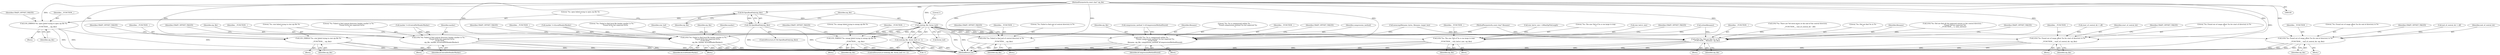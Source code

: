digraph "0_Chrome_d9e316238aee59acf665d80b544cf4e1edfd3349@pointer" {
"1000107" [label="(Call,fd.OpenReadOnly(zip_file))"];
"1000101" [label="(MethodParameterIn,const char* zip_file)"];
"1000106" [label="(Call,!fd.OpenReadOnly(zip_file))"];
"1000110" [label="(Call,LOG_ERRNO(\"%s: open failed trying to open zip file %s\n\",\n              __FUNCTION__, zip_file))"];
"1000119" [label="(Call,stat(zip_file, &stat_buf))"];
"1000118" [label="(Call,stat(zip_file, &stat_buf) == -1)"];
"1000126" [label="(Call,LOG_ERRNO(\"%s: stat failed trying to stat zip file %s\n\",\n              __FUNCTION__, zip_file))"];
"1000139" [label="(Call,LOG(\"%s: The size %ld of %s is too large to map\n\",\n        __FUNCTION__, stat_buf.st_size, zip_file))"];
"1000164" [label="(Call,LOG_ERRNO(\"%s: mmap failed trying to mmap zip file %s\n\",\n              __FUNCTION__, zip_file))"];
"1000207" [label="(Call,LOG(\"%s: Failed to find end of central directory in %s\n\",\n        __FUNCTION__, zip_file))"];
"1000234" [label="(Call,LOG(\"%s: Found out of range offset %u for start of directory in %s\n\",\n        __FUNCTION__, start_of_central_dir, zip_file))"];
"1000252" [label="(Call,LOG(\"%s: Found out of range offset %u for end of directory in %s\n\",\n        __FUNCTION__, end_of_central_dir, zip_file))"];
"1000301" [label="(Call,LOG(\"%s: Failed to find central directory header marker in %s. \"\n          \"Found 0x%x but expected 0x%x\n\", __FUNCTION__,\n          zip_file, marker, kCentralDirHeaderMarker))"];
"1000382" [label="(Call,LOG(\"%s: Failed to find local file header marker in %s. \"\n            \"Found 0x%x but expected 0x%x\n\", __FUNCTION__,\n            zip_file, marker, kLocalHeaderMarker))"];
"1000403" [label="(Call,LOG(\"%s: %s is compressed within %s. \"\n            \"Found compression method %u but expected %u\n\", __FUNCTION__,\n            filename, zip_file, compression_method, kCompressionMethodStored))"];
"1000464" [label="(Call,LOG(\"%s: Did not find %s in %s\n\", __FUNCTION__, filename, zip_file))"];
"1000141" [label="(Identifier,__FUNCTION__)"];
"1000305" [label="(Identifier,marker)"];
"1000119" [label="(Call,stat(zip_file, &stat_buf))"];
"1000169" [label="(Identifier,CRAZY_OFFSET_FAILED)"];
"1000407" [label="(Identifier,zip_file)"];
"1000133" [label="(Call,stat_buf.st_size > kMaxZipFileLength)"];
"1000210" [label="(Identifier,zip_file)"];
"1000466" [label="(Identifier,__FUNCTION__)"];
"1000233" [label="(Block,)"];
"1000235" [label="(Literal,\"%s: Found out of range offset %u for start of directory in %s\n\")"];
"1000140" [label="(Literal,\"%s: The size %ld of %s is too large to map\n\")"];
"1000254" [label="(Identifier,__FUNCTION__)"];
"1000120" [label="(Identifier,zip_file)"];
"1000253" [label="(Literal,\"%s: Found out of range offset %u for end of directory in %s\n\")"];
"1000102" [label="(MethodParameterIn,const char* filename)"];
"1000458" [label="(Call,LOG(\"%s: There are %d extra bytes at the end of the central directory.\n\",\n        __FUNCTION__, end_of_central_dir - off))"];
"1000256" [label="(Identifier,zip_file)"];
"1000308" [label="(Identifier,CRAZY_OFFSET_FAILED)"];
"1000112" [label="(Identifier,__FUNCTION__)"];
"1000107" [label="(Call,fd.OpenReadOnly(zip_file))"];
"1000382" [label="(Call,LOG(\"%s: Failed to find local file header marker in %s. \"\n            \"Found 0x%x but expected 0x%x\n\", __FUNCTION__,\n            zip_file, marker, kLocalHeaderMarker))"];
"1000273" [label="(Call,strlen(filename))"];
"1000212" [label="(Identifier,CRAZY_OFFSET_FAILED)"];
"1000209" [label="(Identifier,__FUNCTION__)"];
"1000234" [label="(Call,LOG(\"%s: Found out of range offset %u for start of directory in %s\n\",\n        __FUNCTION__, start_of_central_dir, zip_file))"];
"1000403" [label="(Call,LOG(\"%s: %s is compressed within %s. \"\n            \"Found compression method %u but expected %u\n\", __FUNCTION__,\n            filename, zip_file, compression_method, kCompressionMethodStored))"];
"1000127" [label="(Literal,\"%s: stat failed trying to stat zip file %s\n\")"];
"1000387" [label="(Identifier,kLocalHeaderMarker)"];
"1000402" [label="(Block,)"];
"1000208" [label="(Literal,\"%s: Failed to find end of central directory in %s\n\")"];
"1000128" [label="(Identifier,__FUNCTION__)"];
"1000206" [label="(Block,)"];
"1000300" [label="(Block,)"];
"1000121" [label="(Call,&stat_buf)"];
"1000131" [label="(Identifier,CRAZY_OFFSET_FAILED)"];
"1000471" [label="(MethodReturn,int)"];
"1000258" [label="(Identifier,CRAZY_OFFSET_FAILED)"];
"1000111" [label="(Literal,\"%s: open failed trying to open zip file %s\n\")"];
"1000465" [label="(Literal,\"%s: Did not find %s in %s\n\")"];
"1000135" [label="(Identifier,stat_buf)"];
"1000165" [label="(Literal,\"%s: mmap failed trying to mmap zip file %s\n\")"];
"1000385" [label="(Identifier,zip_file)"];
"1000304" [label="(Identifier,zip_file)"];
"1000399" [label="(Call,compression_method != kCompressionMethodStored)"];
"1000167" [label="(Identifier,zip_file)"];
"1000101" [label="(MethodParameterIn,const char* zip_file)"];
"1000145" [label="(Identifier,zip_file)"];
"1000126" [label="(Call,LOG_ERRNO(\"%s: stat failed trying to stat zip file %s\n\",\n              __FUNCTION__, zip_file))"];
"1000106" [label="(Call,!fd.OpenReadOnly(zip_file))"];
"1000381" [label="(Block,)"];
"1000164" [label="(Call,LOG_ERRNO(\"%s: mmap failed trying to mmap zip file %s\n\",\n              __FUNCTION__, zip_file))"];
"1000109" [label="(Block,)"];
"1000386" [label="(Identifier,marker)"];
"1000389" [label="(Identifier,CRAZY_OFFSET_FAILED)"];
"1000236" [label="(Identifier,__FUNCTION__)"];
"1000230" [label="(Call,start_of_central_dir > off)"];
"1000142" [label="(Call,stat_buf.st_size)"];
"1000365" [label="(Call,memcmp(filename_bytes, filename, target_len))"];
"1000406" [label="(Identifier,filename)"];
"1000404" [label="(Literal,\"%s: %s is compressed within %s. \"\n            \"Found compression method %u but expected %u\n\")"];
"1000384" [label="(Identifier,__FUNCTION__)"];
"1000303" [label="(Identifier,__FUNCTION__)"];
"1000251" [label="(Block,)"];
"1000166" [label="(Identifier,__FUNCTION__)"];
"1000405" [label="(Identifier,__FUNCTION__)"];
"1000110" [label="(Call,LOG_ERRNO(\"%s: open failed trying to open zip file %s\n\",\n              __FUNCTION__, zip_file))"];
"1000248" [label="(Call,end_of_central_dir > off)"];
"1000378" [label="(Call,marker != kLocalHeaderMarker)"];
"1000411" [label="(Identifier,CRAZY_OFFSET_FAILED)"];
"1000468" [label="(Identifier,zip_file)"];
"1000125" [label="(Block,)"];
"1000147" [label="(Identifier,CRAZY_OFFSET_FAILED)"];
"1000301" [label="(Call,LOG(\"%s: Failed to find central directory header marker in %s. \"\n          \"Found 0x%x but expected 0x%x\n\", __FUNCTION__,\n          zip_file, marker, kCentralDirHeaderMarker))"];
"1000238" [label="(Identifier,zip_file)"];
"1000467" [label="(Identifier,filename)"];
"1000113" [label="(Identifier,zip_file)"];
"1000123" [label="(Call,-1)"];
"1000237" [label="(Identifier,start_of_central_dir)"];
"1000240" [label="(Identifier,CRAZY_OFFSET_FAILED)"];
"1000383" [label="(Literal,\"%s: Failed to find local file header marker in %s. \"\n            \"Found 0x%x but expected 0x%x\n\")"];
"1000408" [label="(Identifier,compression_method)"];
"1000117" [label="(ControlStructure,if (stat(zip_file, &stat_buf) == -1))"];
"1000118" [label="(Call,stat(zip_file, &stat_buf) == -1)"];
"1000105" [label="(ControlStructure,if (!fd.OpenReadOnly(zip_file)))"];
"1000409" [label="(Identifier,kCompressionMethodStored)"];
"1000139" [label="(Call,LOG(\"%s: The size %ld of %s is too large to map\n\",\n        __FUNCTION__, stat_buf.st_size, zip_file))"];
"1000103" [label="(Block,)"];
"1000448" [label="(Call,LOG(\"%s: Did not find all the expected entries in the central directory. \"\n        \"Found %d but expected %d\n\", __FUNCTION__, n, num_entries))"];
"1000207" [label="(Call,LOG(\"%s: Failed to find end of central directory in %s\n\",\n        __FUNCTION__, zip_file))"];
"1000464" [label="(Call,LOG(\"%s: Did not find %s in %s\n\", __FUNCTION__, filename, zip_file))"];
"1000302" [label="(Literal,\"%s: Failed to find central directory header marker in %s. \"\n          \"Found 0x%x but expected 0x%x\n\")"];
"1000138" [label="(Block,)"];
"1000470" [label="(Identifier,CRAZY_OFFSET_FAILED)"];
"1000297" [label="(Call,marker != kCentralDirHeaderMarker)"];
"1000108" [label="(Identifier,zip_file)"];
"1000115" [label="(Identifier,CRAZY_OFFSET_FAILED)"];
"1000124" [label="(Literal,1)"];
"1000129" [label="(Identifier,zip_file)"];
"1000306" [label="(Identifier,kCentralDirHeaderMarker)"];
"1000163" [label="(Block,)"];
"1000252" [label="(Call,LOG(\"%s: Found out of range offset %u for end of directory in %s\n\",\n        __FUNCTION__, end_of_central_dir, zip_file))"];
"1000255" [label="(Identifier,end_of_central_dir)"];
"1000107" -> "1000106"  [label="AST: "];
"1000107" -> "1000108"  [label="CFG: "];
"1000108" -> "1000107"  [label="AST: "];
"1000106" -> "1000107"  [label="CFG: "];
"1000107" -> "1000106"  [label="DDG: "];
"1000101" -> "1000107"  [label="DDG: "];
"1000107" -> "1000110"  [label="DDG: "];
"1000107" -> "1000119"  [label="DDG: "];
"1000101" -> "1000100"  [label="AST: "];
"1000101" -> "1000471"  [label="DDG: "];
"1000101" -> "1000110"  [label="DDG: "];
"1000101" -> "1000119"  [label="DDG: "];
"1000101" -> "1000126"  [label="DDG: "];
"1000101" -> "1000139"  [label="DDG: "];
"1000101" -> "1000164"  [label="DDG: "];
"1000101" -> "1000207"  [label="DDG: "];
"1000101" -> "1000234"  [label="DDG: "];
"1000101" -> "1000252"  [label="DDG: "];
"1000101" -> "1000301"  [label="DDG: "];
"1000101" -> "1000382"  [label="DDG: "];
"1000101" -> "1000403"  [label="DDG: "];
"1000101" -> "1000464"  [label="DDG: "];
"1000106" -> "1000105"  [label="AST: "];
"1000111" -> "1000106"  [label="CFG: "];
"1000120" -> "1000106"  [label="CFG: "];
"1000106" -> "1000471"  [label="DDG: "];
"1000106" -> "1000471"  [label="DDG: "];
"1000110" -> "1000109"  [label="AST: "];
"1000110" -> "1000113"  [label="CFG: "];
"1000111" -> "1000110"  [label="AST: "];
"1000112" -> "1000110"  [label="AST: "];
"1000113" -> "1000110"  [label="AST: "];
"1000115" -> "1000110"  [label="CFG: "];
"1000110" -> "1000471"  [label="DDG: "];
"1000110" -> "1000471"  [label="DDG: "];
"1000110" -> "1000471"  [label="DDG: "];
"1000119" -> "1000118"  [label="AST: "];
"1000119" -> "1000121"  [label="CFG: "];
"1000120" -> "1000119"  [label="AST: "];
"1000121" -> "1000119"  [label="AST: "];
"1000124" -> "1000119"  [label="CFG: "];
"1000119" -> "1000471"  [label="DDG: "];
"1000119" -> "1000471"  [label="DDG: "];
"1000119" -> "1000118"  [label="DDG: "];
"1000119" -> "1000118"  [label="DDG: "];
"1000119" -> "1000126"  [label="DDG: "];
"1000119" -> "1000139"  [label="DDG: "];
"1000119" -> "1000164"  [label="DDG: "];
"1000119" -> "1000207"  [label="DDG: "];
"1000119" -> "1000234"  [label="DDG: "];
"1000119" -> "1000252"  [label="DDG: "];
"1000119" -> "1000301"  [label="DDG: "];
"1000119" -> "1000382"  [label="DDG: "];
"1000119" -> "1000403"  [label="DDG: "];
"1000119" -> "1000464"  [label="DDG: "];
"1000118" -> "1000117"  [label="AST: "];
"1000118" -> "1000123"  [label="CFG: "];
"1000123" -> "1000118"  [label="AST: "];
"1000127" -> "1000118"  [label="CFG: "];
"1000135" -> "1000118"  [label="CFG: "];
"1000118" -> "1000471"  [label="DDG: "];
"1000118" -> "1000471"  [label="DDG: "];
"1000118" -> "1000471"  [label="DDG: "];
"1000123" -> "1000118"  [label="DDG: "];
"1000126" -> "1000125"  [label="AST: "];
"1000126" -> "1000129"  [label="CFG: "];
"1000127" -> "1000126"  [label="AST: "];
"1000128" -> "1000126"  [label="AST: "];
"1000129" -> "1000126"  [label="AST: "];
"1000131" -> "1000126"  [label="CFG: "];
"1000126" -> "1000471"  [label="DDG: "];
"1000126" -> "1000471"  [label="DDG: "];
"1000126" -> "1000471"  [label="DDG: "];
"1000139" -> "1000138"  [label="AST: "];
"1000139" -> "1000145"  [label="CFG: "];
"1000140" -> "1000139"  [label="AST: "];
"1000141" -> "1000139"  [label="AST: "];
"1000142" -> "1000139"  [label="AST: "];
"1000145" -> "1000139"  [label="AST: "];
"1000147" -> "1000139"  [label="CFG: "];
"1000139" -> "1000471"  [label="DDG: "];
"1000139" -> "1000471"  [label="DDG: "];
"1000139" -> "1000471"  [label="DDG: "];
"1000139" -> "1000471"  [label="DDG: "];
"1000133" -> "1000139"  [label="DDG: "];
"1000164" -> "1000163"  [label="AST: "];
"1000164" -> "1000167"  [label="CFG: "];
"1000165" -> "1000164"  [label="AST: "];
"1000166" -> "1000164"  [label="AST: "];
"1000167" -> "1000164"  [label="AST: "];
"1000169" -> "1000164"  [label="CFG: "];
"1000164" -> "1000471"  [label="DDG: "];
"1000164" -> "1000471"  [label="DDG: "];
"1000164" -> "1000471"  [label="DDG: "];
"1000207" -> "1000206"  [label="AST: "];
"1000207" -> "1000210"  [label="CFG: "];
"1000208" -> "1000207"  [label="AST: "];
"1000209" -> "1000207"  [label="AST: "];
"1000210" -> "1000207"  [label="AST: "];
"1000212" -> "1000207"  [label="CFG: "];
"1000207" -> "1000471"  [label="DDG: "];
"1000207" -> "1000471"  [label="DDG: "];
"1000207" -> "1000471"  [label="DDG: "];
"1000234" -> "1000233"  [label="AST: "];
"1000234" -> "1000238"  [label="CFG: "];
"1000235" -> "1000234"  [label="AST: "];
"1000236" -> "1000234"  [label="AST: "];
"1000237" -> "1000234"  [label="AST: "];
"1000238" -> "1000234"  [label="AST: "];
"1000240" -> "1000234"  [label="CFG: "];
"1000234" -> "1000471"  [label="DDG: "];
"1000234" -> "1000471"  [label="DDG: "];
"1000234" -> "1000471"  [label="DDG: "];
"1000234" -> "1000471"  [label="DDG: "];
"1000230" -> "1000234"  [label="DDG: "];
"1000252" -> "1000251"  [label="AST: "];
"1000252" -> "1000256"  [label="CFG: "];
"1000253" -> "1000252"  [label="AST: "];
"1000254" -> "1000252"  [label="AST: "];
"1000255" -> "1000252"  [label="AST: "];
"1000256" -> "1000252"  [label="AST: "];
"1000258" -> "1000252"  [label="CFG: "];
"1000252" -> "1000471"  [label="DDG: "];
"1000252" -> "1000471"  [label="DDG: "];
"1000252" -> "1000471"  [label="DDG: "];
"1000252" -> "1000471"  [label="DDG: "];
"1000248" -> "1000252"  [label="DDG: "];
"1000301" -> "1000300"  [label="AST: "];
"1000301" -> "1000306"  [label="CFG: "];
"1000302" -> "1000301"  [label="AST: "];
"1000303" -> "1000301"  [label="AST: "];
"1000304" -> "1000301"  [label="AST: "];
"1000305" -> "1000301"  [label="AST: "];
"1000306" -> "1000301"  [label="AST: "];
"1000308" -> "1000301"  [label="CFG: "];
"1000301" -> "1000471"  [label="DDG: "];
"1000301" -> "1000471"  [label="DDG: "];
"1000301" -> "1000471"  [label="DDG: "];
"1000301" -> "1000471"  [label="DDG: "];
"1000301" -> "1000471"  [label="DDG: "];
"1000297" -> "1000301"  [label="DDG: "];
"1000297" -> "1000301"  [label="DDG: "];
"1000382" -> "1000381"  [label="AST: "];
"1000382" -> "1000387"  [label="CFG: "];
"1000383" -> "1000382"  [label="AST: "];
"1000384" -> "1000382"  [label="AST: "];
"1000385" -> "1000382"  [label="AST: "];
"1000386" -> "1000382"  [label="AST: "];
"1000387" -> "1000382"  [label="AST: "];
"1000389" -> "1000382"  [label="CFG: "];
"1000382" -> "1000471"  [label="DDG: "];
"1000382" -> "1000471"  [label="DDG: "];
"1000382" -> "1000471"  [label="DDG: "];
"1000382" -> "1000471"  [label="DDG: "];
"1000382" -> "1000471"  [label="DDG: "];
"1000378" -> "1000382"  [label="DDG: "];
"1000378" -> "1000382"  [label="DDG: "];
"1000403" -> "1000402"  [label="AST: "];
"1000403" -> "1000409"  [label="CFG: "];
"1000404" -> "1000403"  [label="AST: "];
"1000405" -> "1000403"  [label="AST: "];
"1000406" -> "1000403"  [label="AST: "];
"1000407" -> "1000403"  [label="AST: "];
"1000408" -> "1000403"  [label="AST: "];
"1000409" -> "1000403"  [label="AST: "];
"1000411" -> "1000403"  [label="CFG: "];
"1000403" -> "1000471"  [label="DDG: "];
"1000403" -> "1000471"  [label="DDG: "];
"1000403" -> "1000471"  [label="DDG: "];
"1000403" -> "1000471"  [label="DDG: "];
"1000403" -> "1000471"  [label="DDG: "];
"1000403" -> "1000471"  [label="DDG: "];
"1000273" -> "1000403"  [label="DDG: "];
"1000365" -> "1000403"  [label="DDG: "];
"1000102" -> "1000403"  [label="DDG: "];
"1000399" -> "1000403"  [label="DDG: "];
"1000399" -> "1000403"  [label="DDG: "];
"1000464" -> "1000103"  [label="AST: "];
"1000464" -> "1000468"  [label="CFG: "];
"1000465" -> "1000464"  [label="AST: "];
"1000466" -> "1000464"  [label="AST: "];
"1000467" -> "1000464"  [label="AST: "];
"1000468" -> "1000464"  [label="AST: "];
"1000470" -> "1000464"  [label="CFG: "];
"1000464" -> "1000471"  [label="DDG: "];
"1000464" -> "1000471"  [label="DDG: "];
"1000464" -> "1000471"  [label="DDG: "];
"1000464" -> "1000471"  [label="DDG: "];
"1000458" -> "1000464"  [label="DDG: "];
"1000448" -> "1000464"  [label="DDG: "];
"1000273" -> "1000464"  [label="DDG: "];
"1000365" -> "1000464"  [label="DDG: "];
"1000102" -> "1000464"  [label="DDG: "];
}
